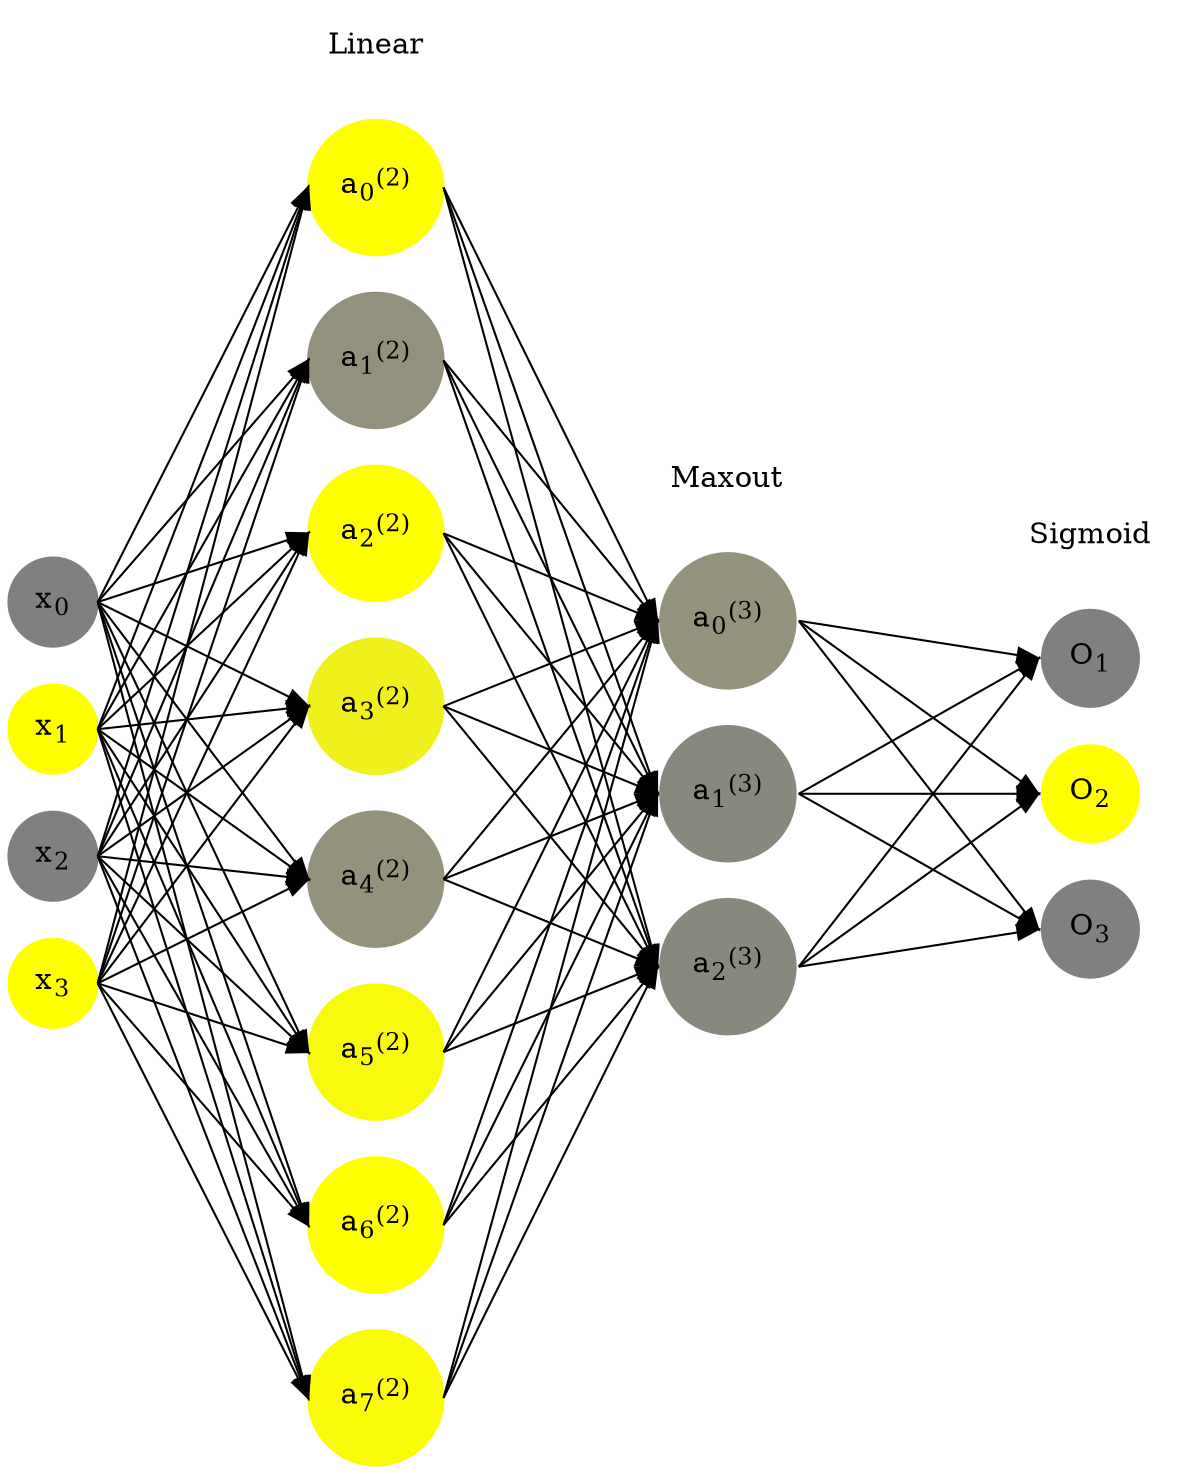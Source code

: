 digraph G {
	rankdir = LR;
	splines=false;
	edge[style=invis];
	ranksep= 1.4;
	{
	node [shape=circle, color="0.1667, 0.0, 0.5", style=filled, fillcolor="0.1667, 0.0, 0.5"];
	x0 [label=<x<sub>0</sub>>];
	}
	{
	node [shape=circle, color="0.1667, 1.0, 1.0", style=filled, fillcolor="0.1667, 1.0, 1.0"];
	x1 [label=<x<sub>1</sub>>];
	}
	{
	node [shape=circle, color="0.1667, 0.0, 0.5", style=filled, fillcolor="0.1667, 0.0, 0.5"];
	x2 [label=<x<sub>2</sub>>];
	}
	{
	node [shape=circle, color="0.1667, 1.0, 1.0", style=filled, fillcolor="0.1667, 1.0, 1.0"];
	x3 [label=<x<sub>3</sub>>];
	}
	{
	node [shape=circle, color="0.1667, 1.318402, 1.159201", style=filled, fillcolor="0.1667, 1.318402, 1.159201"];
	a02 [label=<a<sub>0</sub><sup>(2)</sup>>];
	}
	{
	node [shape=circle, color="0.1667, 0.135891, 0.567945", style=filled, fillcolor="0.1667, 0.135891, 0.567945"];
	a12 [label=<a<sub>1</sub><sup>(2)</sup>>];
	}
	{
	node [shape=circle, color="0.1667, 1.299698, 1.149849", style=filled, fillcolor="0.1667, 1.299698, 1.149849"];
	a22 [label=<a<sub>2</sub><sup>(2)</sup>>];
	}
	{
	node [shape=circle, color="0.1667, 0.881276, 0.940638", style=filled, fillcolor="0.1667, 0.881276, 0.940638"];
	a32 [label=<a<sub>3</sub><sup>(2)</sup>>];
	}
	{
	node [shape=circle, color="0.1667, 0.142617, 0.571309", style=filled, fillcolor="0.1667, 0.142617, 0.571309"];
	a42 [label=<a<sub>4</sub><sup>(2)</sup>>];
	}
	{
	node [shape=circle, color="0.1667, 0.952519, 0.976260", style=filled, fillcolor="0.1667, 0.952519, 0.976260"];
	a52 [label=<a<sub>5</sub><sup>(2)</sup>>];
	}
	{
	node [shape=circle, color="0.1667, 1.146950, 1.073475", style=filled, fillcolor="0.1667, 1.146950, 1.073475"];
	a62 [label=<a<sub>6</sub><sup>(2)</sup>>];
	}
	{
	node [shape=circle, color="0.1667, 0.963901, 0.981950", style=filled, fillcolor="0.1667, 0.963901, 0.981950"];
	a72 [label=<a<sub>7</sub><sup>(2)</sup>>];
	}
	{
	node [shape=circle, color="0.1667, 0.144050, 0.572025", style=filled, fillcolor="0.1667, 0.144050, 0.572025"];
	a03 [label=<a<sub>0</sub><sup>(3)</sup>>];
	}
	{
	node [shape=circle, color="0.1667, 0.064673, 0.532337", style=filled, fillcolor="0.1667, 0.064673, 0.532337"];
	a13 [label=<a<sub>1</sub><sup>(3)</sup>>];
	}
	{
	node [shape=circle, color="0.1667, 0.064673, 0.532337", style=filled, fillcolor="0.1667, 0.064673, 0.532337"];
	a23 [label=<a<sub>2</sub><sup>(3)</sup>>];
	}
	{
	node [shape=circle, color="0.1667, 0.0, 0.5", style=filled, fillcolor="0.1667, 0.0, 0.5"];
	O1 [label=<O<sub>1</sub>>];
	}
	{
	node [shape=circle, color="0.1667, 1.0, 1.0", style=filled, fillcolor="0.1667, 1.0, 1.0"];
	O2 [label=<O<sub>2</sub>>];
	}
	{
	node [shape=circle, color="0.1667, 0.0, 0.5", style=filled, fillcolor="0.1667, 0.0, 0.5"];
	O3 [label=<O<sub>3</sub>>];
	}
	{
	rank=same;
	x0->x1->x2->x3;
	}
	{
	rank=same;
	a02->a12->a22->a32->a42->a52->a62->a72;
	}
	{
	rank=same;
	a03->a13->a23;
	}
	{
	rank=same;
	O1->O2->O3;
	}
	l1 [shape=plaintext,label="Linear"];
	l1->a02;
	{rank=same; l1;a02};
	l2 [shape=plaintext,label="Maxout"];
	l2->a03;
	{rank=same; l2;a03};
	l3 [shape=plaintext,label="Sigmoid"];
	l3->O1;
	{rank=same; l3;O1};
edge[style=solid, tailport=e, headport=w];
	{x0;x1;x2;x3} -> {a02;a12;a22;a32;a42;a52;a62;a72};
	{a02;a12;a22;a32;a42;a52;a62;a72} -> {a03;a13;a23};
	{a03;a13;a23} -> {O1,O2,O3};
}